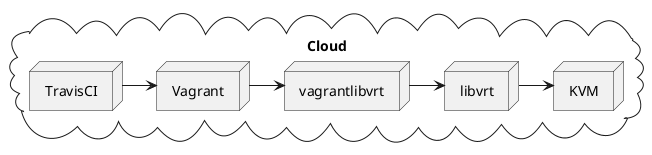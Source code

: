 @startuml

cloud Cloud {
    node TravisCI
    node Vagrant
    node vagrantlibvrt
    node libvrt
    node KVM

    TravisCI -> Vagrant
    Vagrant -> vagrantlibvrt
    vagrantlibvrt -> libvrt
    libvrt -> KVM
}

@enduml